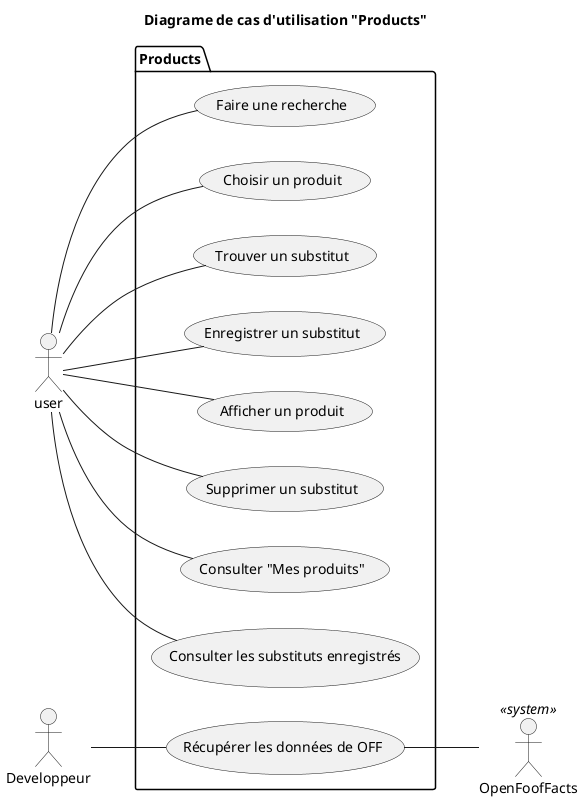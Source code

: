 @startuml 02_uc_products
title Diagrame de cas d'utilisation "Products"

package Products{
    left to right direction
    (Faire une recherche) as SEARCH
    (Choisir un produit) as SELECT_PRODUCT
    (Trouver un substitut) as FIND_SUBST
    (Enregistrer un substitut) AS SET_SUBST
    (Afficher un produit) AS SHOW_PRODUCT
    (Supprimer un substitut) AS DEL_SUBST
    (Consulter "Mes produits") as SHOW_FAV
    (Consulter les substituts enregistrés) as SHOW_SUBST
    (Récupérer les données de OFF) as SNIFFER

}

actor user
actor OpenFoofFacts <<system>>
actor Developpeur

user -- SEARCH
user -- SELECT_PRODUCT
user -- FIND_SUBST
user -- SHOW_PRODUCT
user -- SET_SUBST
user -- DEL_SUBST
user -- SHOW_FAV
user -- SHOW_SUBST
SNIFFER -- OpenFoofFacts
Developpeur -- SNIFFER

@enduml